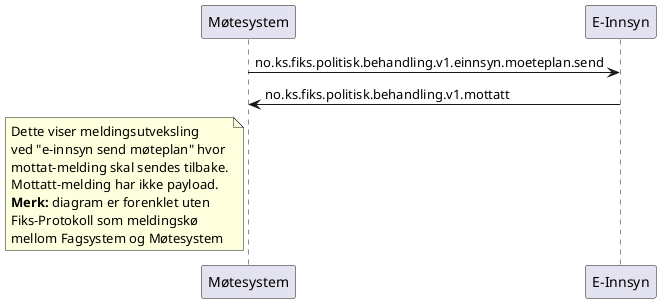 @startuml
participant Møtesystem as "Møtesystem"
participant EInnsyn as "E-Innsyn"

Møtesystem -> EInnsyn : no.ks.fiks.politisk.behandling.v1.einnsyn.moeteplan.send
Møtesystem <- EInnsyn : no.ks.fiks.politisk.behandling.v1.mottatt

note left of Møtesystem
Dette viser meldingsutveksling
ved "e-innsyn send møteplan" hvor 
mottat-melding skal sendes tilbake.
Mottatt-melding har ikke payload.
**Merk:** diagram er forenklet uten
Fiks-Protokoll som meldingskø
mellom Fagsystem og Møtesystem
end note

@enduml